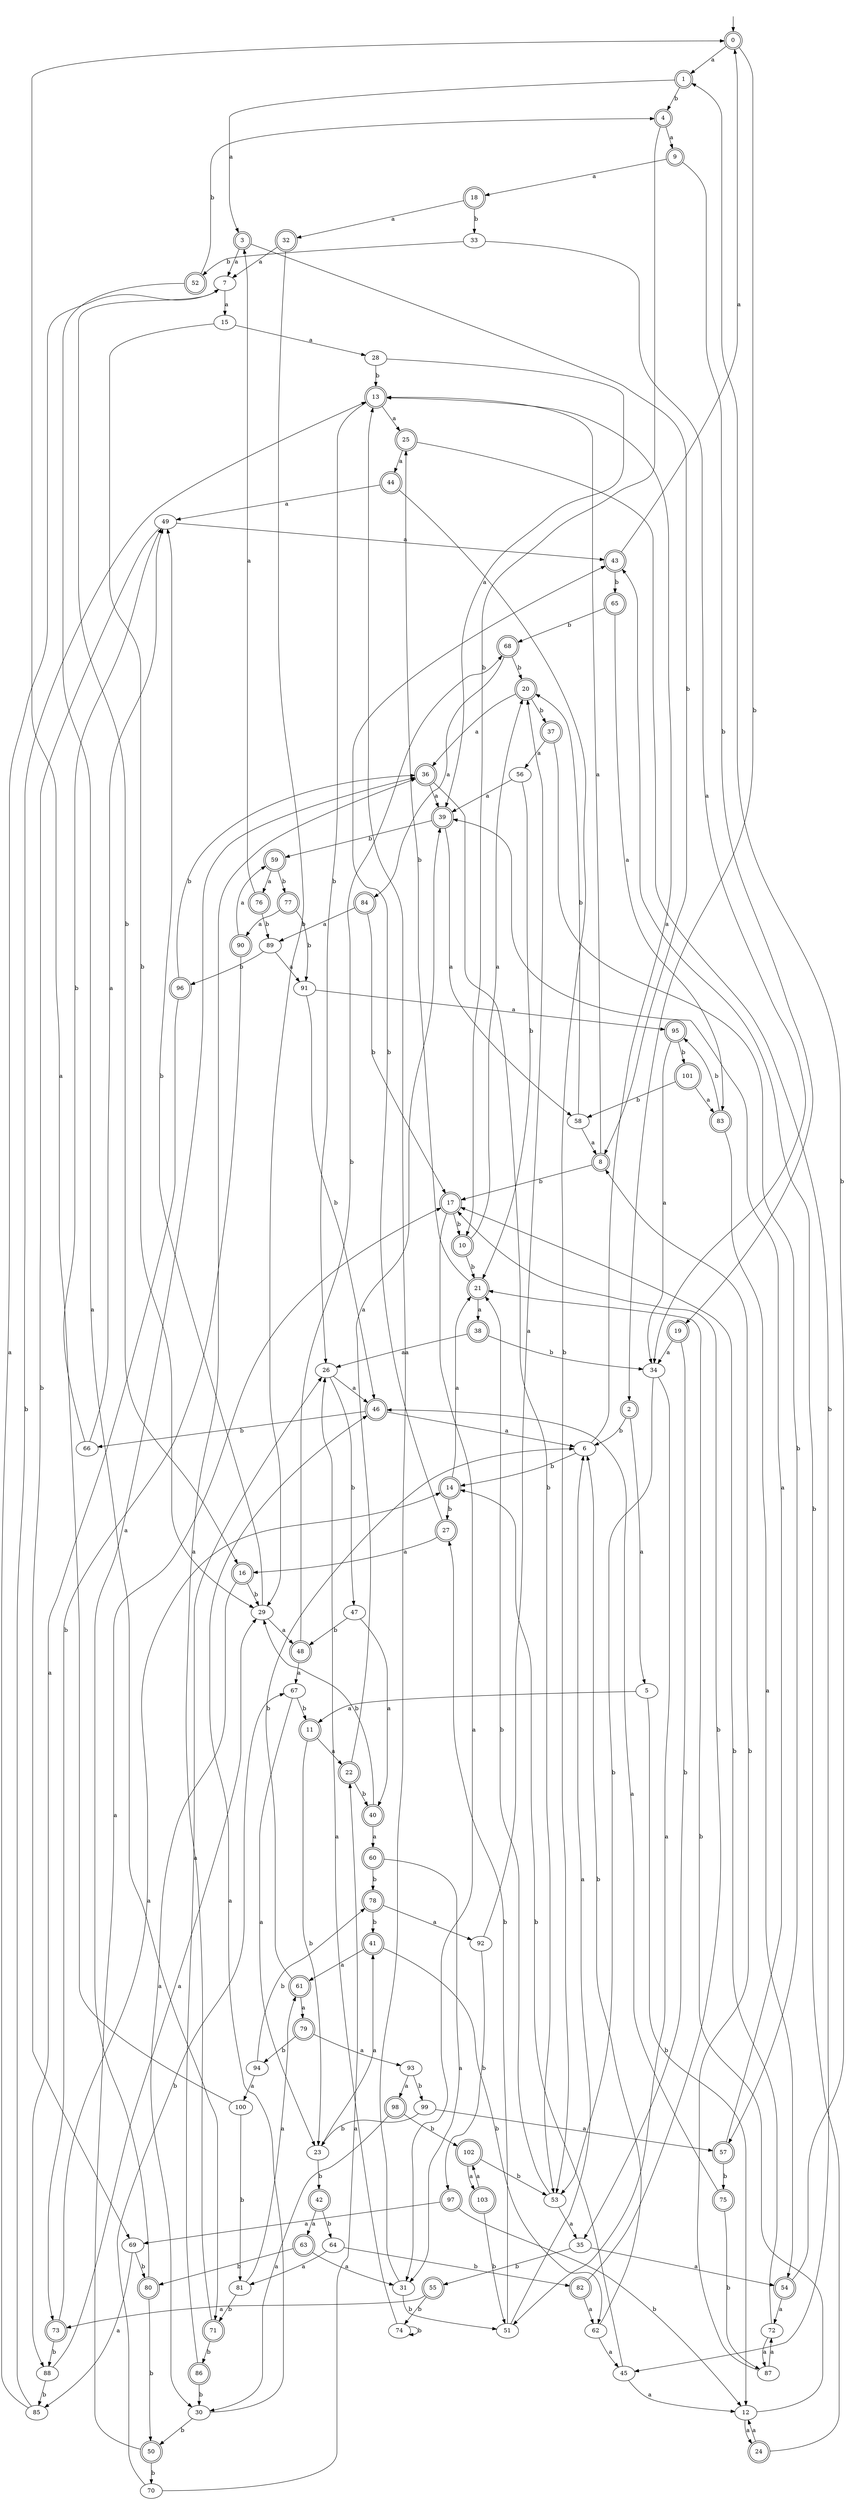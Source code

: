 digraph RandomDFA {
  __start0 [label="", shape=none];
  __start0 -> 0 [label=""];
  0 [shape=circle] [shape=doublecircle]
  0 -> 1 [label="a"]
  0 -> 2 [label="b"]
  1 [shape=doublecircle]
  1 -> 3 [label="a"]
  1 -> 4 [label="b"]
  2 [shape=doublecircle]
  2 -> 5 [label="a"]
  2 -> 6 [label="b"]
  3 [shape=doublecircle]
  3 -> 7 [label="a"]
  3 -> 8 [label="b"]
  4 [shape=doublecircle]
  4 -> 9 [label="a"]
  4 -> 10 [label="b"]
  5
  5 -> 11 [label="a"]
  5 -> 12 [label="b"]
  6
  6 -> 13 [label="a"]
  6 -> 14 [label="b"]
  7
  7 -> 15 [label="a"]
  7 -> 16 [label="b"]
  8 [shape=doublecircle]
  8 -> 13 [label="a"]
  8 -> 17 [label="b"]
  9 [shape=doublecircle]
  9 -> 18 [label="a"]
  9 -> 19 [label="b"]
  10 [shape=doublecircle]
  10 -> 20 [label="a"]
  10 -> 21 [label="b"]
  11 [shape=doublecircle]
  11 -> 22 [label="a"]
  11 -> 23 [label="b"]
  12
  12 -> 24 [label="a"]
  12 -> 21 [label="b"]
  13 [shape=doublecircle]
  13 -> 25 [label="a"]
  13 -> 26 [label="b"]
  14 [shape=doublecircle]
  14 -> 21 [label="a"]
  14 -> 27 [label="b"]
  15
  15 -> 28 [label="a"]
  15 -> 29 [label="b"]
  16 [shape=doublecircle]
  16 -> 30 [label="a"]
  16 -> 29 [label="b"]
  17 [shape=doublecircle]
  17 -> 31 [label="a"]
  17 -> 10 [label="b"]
  18 [shape=doublecircle]
  18 -> 32 [label="a"]
  18 -> 33 [label="b"]
  19 [shape=doublecircle]
  19 -> 34 [label="a"]
  19 -> 35 [label="b"]
  20 [shape=doublecircle]
  20 -> 36 [label="a"]
  20 -> 37 [label="b"]
  21 [shape=doublecircle]
  21 -> 38 [label="a"]
  21 -> 25 [label="b"]
  22 [shape=doublecircle]
  22 -> 39 [label="a"]
  22 -> 40 [label="b"]
  23
  23 -> 41 [label="a"]
  23 -> 42 [label="b"]
  24 [shape=doublecircle]
  24 -> 12 [label="a"]
  24 -> 43 [label="b"]
  25 [shape=doublecircle]
  25 -> 44 [label="a"]
  25 -> 45 [label="b"]
  26
  26 -> 46 [label="a"]
  26 -> 47 [label="b"]
  27 [shape=doublecircle]
  27 -> 16 [label="a"]
  27 -> 43 [label="b"]
  28
  28 -> 39 [label="a"]
  28 -> 13 [label="b"]
  29
  29 -> 48 [label="a"]
  29 -> 49 [label="b"]
  30
  30 -> 46 [label="a"]
  30 -> 50 [label="b"]
  31
  31 -> 13 [label="a"]
  31 -> 51 [label="b"]
  32 [shape=doublecircle]
  32 -> 7 [label="a"]
  32 -> 29 [label="b"]
  33
  33 -> 34 [label="a"]
  33 -> 52 [label="b"]
  34
  34 -> 51 [label="a"]
  34 -> 53 [label="b"]
  35
  35 -> 54 [label="a"]
  35 -> 55 [label="b"]
  36 [shape=doublecircle]
  36 -> 39 [label="a"]
  36 -> 53 [label="b"]
  37 [shape=doublecircle]
  37 -> 56 [label="a"]
  37 -> 57 [label="b"]
  38 [shape=doublecircle]
  38 -> 26 [label="a"]
  38 -> 34 [label="b"]
  39 [shape=doublecircle]
  39 -> 58 [label="a"]
  39 -> 59 [label="b"]
  40 [shape=doublecircle]
  40 -> 60 [label="a"]
  40 -> 29 [label="b"]
  41 [shape=doublecircle]
  41 -> 61 [label="a"]
  41 -> 62 [label="b"]
  42 [shape=doublecircle]
  42 -> 63 [label="a"]
  42 -> 64 [label="b"]
  43 [shape=doublecircle]
  43 -> 0 [label="a"]
  43 -> 65 [label="b"]
  44 [shape=doublecircle]
  44 -> 49 [label="a"]
  44 -> 53 [label="b"]
  45
  45 -> 12 [label="a"]
  45 -> 14 [label="b"]
  46 [shape=doublecircle]
  46 -> 6 [label="a"]
  46 -> 66 [label="b"]
  47
  47 -> 40 [label="a"]
  47 -> 48 [label="b"]
  48 [shape=doublecircle]
  48 -> 67 [label="a"]
  48 -> 68 [label="b"]
  49
  49 -> 43 [label="a"]
  49 -> 69 [label="b"]
  50 [shape=doublecircle]
  50 -> 17 [label="a"]
  50 -> 70 [label="b"]
  51
  51 -> 6 [label="a"]
  51 -> 27 [label="b"]
  52 [shape=doublecircle]
  52 -> 71 [label="a"]
  52 -> 4 [label="b"]
  53
  53 -> 35 [label="a"]
  53 -> 21 [label="b"]
  54 [shape=doublecircle]
  54 -> 72 [label="a"]
  54 -> 1 [label="b"]
  55 [shape=doublecircle]
  55 -> 73 [label="a"]
  55 -> 74 [label="b"]
  56
  56 -> 39 [label="a"]
  56 -> 21 [label="b"]
  57 [shape=doublecircle]
  57 -> 39 [label="a"]
  57 -> 75 [label="b"]
  58
  58 -> 8 [label="a"]
  58 -> 20 [label="b"]
  59 [shape=doublecircle]
  59 -> 76 [label="a"]
  59 -> 77 [label="b"]
  60 [shape=doublecircle]
  60 -> 31 [label="a"]
  60 -> 78 [label="b"]
  61 [shape=doublecircle]
  61 -> 79 [label="a"]
  61 -> 6 [label="b"]
  62
  62 -> 45 [label="a"]
  62 -> 6 [label="b"]
  63 [shape=doublecircle]
  63 -> 31 [label="a"]
  63 -> 80 [label="b"]
  64
  64 -> 81 [label="a"]
  64 -> 82 [label="b"]
  65 [shape=doublecircle]
  65 -> 83 [label="a"]
  65 -> 68 [label="b"]
  66
  66 -> 49 [label="a"]
  66 -> 49 [label="b"]
  67
  67 -> 23 [label="a"]
  67 -> 11 [label="b"]
  68 [shape=doublecircle]
  68 -> 84 [label="a"]
  68 -> 20 [label="b"]
  69
  69 -> 85 [label="a"]
  69 -> 80 [label="b"]
  70
  70 -> 22 [label="a"]
  70 -> 67 [label="b"]
  71 [shape=doublecircle]
  71 -> 36 [label="a"]
  71 -> 86 [label="b"]
  72
  72 -> 87 [label="a"]
  72 -> 17 [label="b"]
  73 [shape=doublecircle]
  73 -> 14 [label="a"]
  73 -> 88 [label="b"]
  74
  74 -> 26 [label="a"]
  74 -> 74 [label="b"]
  75 [shape=doublecircle]
  75 -> 46 [label="a"]
  75 -> 87 [label="b"]
  76 [shape=doublecircle]
  76 -> 3 [label="a"]
  76 -> 89 [label="b"]
  77 [shape=doublecircle]
  77 -> 90 [label="a"]
  77 -> 91 [label="b"]
  78 [shape=doublecircle]
  78 -> 92 [label="a"]
  78 -> 41 [label="b"]
  79 [shape=doublecircle]
  79 -> 93 [label="a"]
  79 -> 94 [label="b"]
  80 [shape=doublecircle]
  80 -> 36 [label="a"]
  80 -> 50 [label="b"]
  81
  81 -> 61 [label="a"]
  81 -> 71 [label="b"]
  82 [shape=doublecircle]
  82 -> 62 [label="a"]
  82 -> 17 [label="b"]
  83 [shape=doublecircle]
  83 -> 54 [label="a"]
  83 -> 95 [label="b"]
  84 [shape=doublecircle]
  84 -> 89 [label="a"]
  84 -> 17 [label="b"]
  85
  85 -> 7 [label="a"]
  85 -> 13 [label="b"]
  86 [shape=doublecircle]
  86 -> 26 [label="a"]
  86 -> 30 [label="b"]
  87
  87 -> 72 [label="a"]
  87 -> 8 [label="b"]
  88
  88 -> 29 [label="a"]
  88 -> 85 [label="b"]
  89
  89 -> 91 [label="a"]
  89 -> 96 [label="b"]
  90 [shape=doublecircle]
  90 -> 59 [label="a"]
  90 -> 73 [label="b"]
  91
  91 -> 95 [label="a"]
  91 -> 46 [label="b"]
  92
  92 -> 20 [label="a"]
  92 -> 97 [label="b"]
  93
  93 -> 98 [label="a"]
  93 -> 99 [label="b"]
  94
  94 -> 100 [label="a"]
  94 -> 78 [label="b"]
  95 [shape=doublecircle]
  95 -> 34 [label="a"]
  95 -> 101 [label="b"]
  96 [shape=doublecircle]
  96 -> 88 [label="a"]
  96 -> 36 [label="b"]
  97 [shape=doublecircle]
  97 -> 69 [label="a"]
  97 -> 12 [label="b"]
  98 [shape=doublecircle]
  98 -> 30 [label="a"]
  98 -> 102 [label="b"]
  99
  99 -> 57 [label="a"]
  99 -> 23 [label="b"]
  100
  100 -> 0 [label="a"]
  100 -> 81 [label="b"]
  101 [shape=doublecircle]
  101 -> 83 [label="a"]
  101 -> 58 [label="b"]
  102 [shape=doublecircle]
  102 -> 103 [label="a"]
  102 -> 53 [label="b"]
  103 [shape=doublecircle]
  103 -> 102 [label="a"]
  103 -> 51 [label="b"]
}
